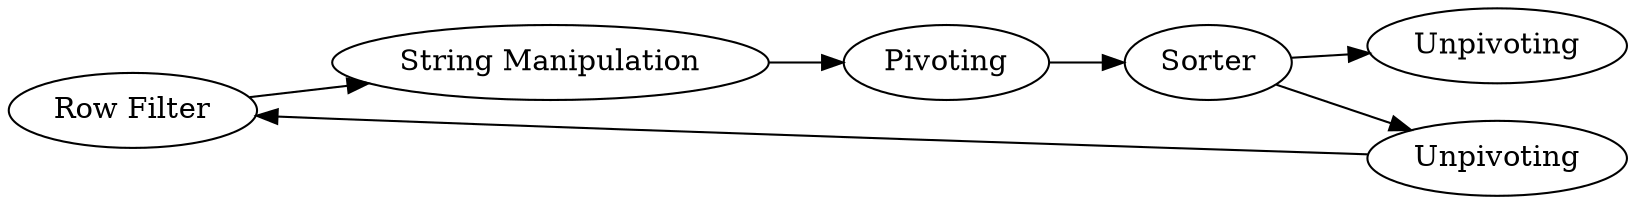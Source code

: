 digraph {
	6 -> 3
	5 -> 8
	4 -> 5
	8 -> 6
	3 -> 4
	5 -> 9
	5 [label=Sorter]
	9 [label=Unpivoting]
	4 [label=Pivoting]
	6 [label="Row Filter"]
	8 [label=Unpivoting]
	3 [label="String Manipulation"]
	rankdir=LR
}
